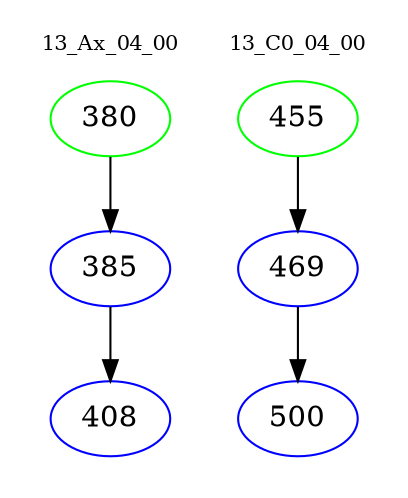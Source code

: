 digraph{
subgraph cluster_0 {
color = white
label = "13_Ax_04_00";
fontsize=10;
T0_380 [label="380", color="green"]
T0_380 -> T0_385 [color="black"]
T0_385 [label="385", color="blue"]
T0_385 -> T0_408 [color="black"]
T0_408 [label="408", color="blue"]
}
subgraph cluster_1 {
color = white
label = "13_C0_04_00";
fontsize=10;
T1_455 [label="455", color="green"]
T1_455 -> T1_469 [color="black"]
T1_469 [label="469", color="blue"]
T1_469 -> T1_500 [color="black"]
T1_500 [label="500", color="blue"]
}
}
